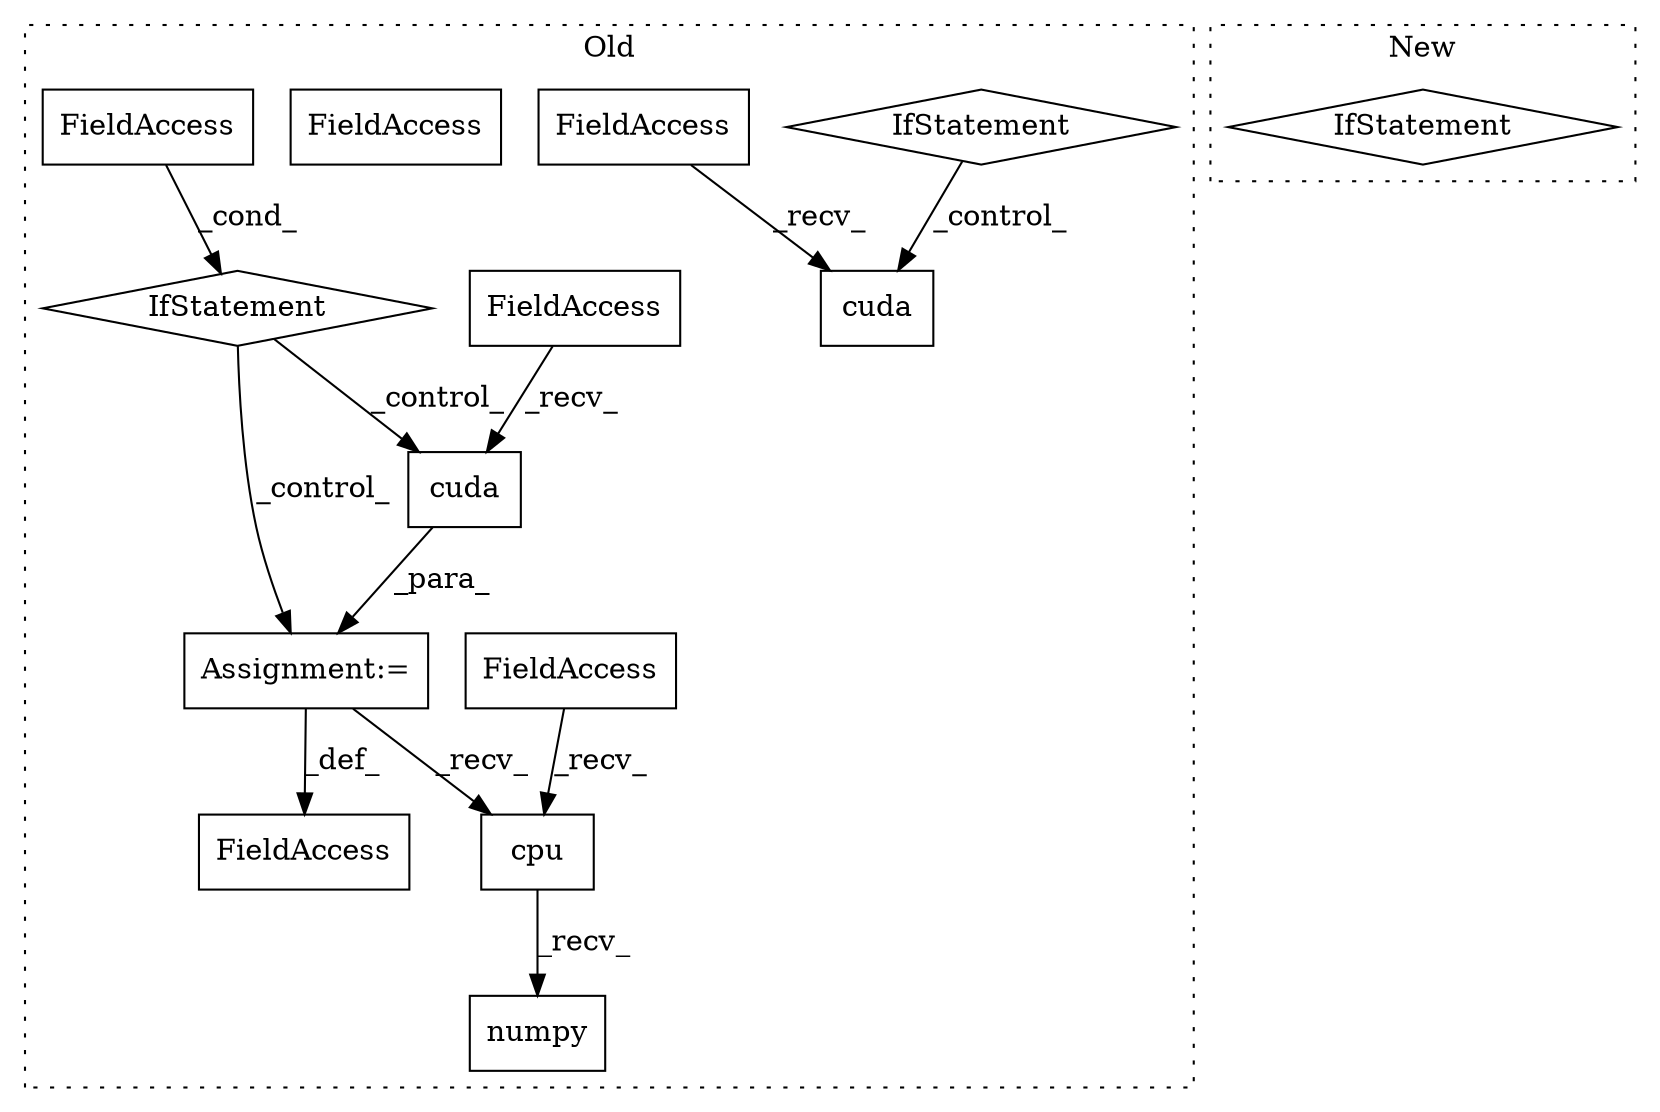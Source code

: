 digraph G {
subgraph cluster0 {
1 [label="cpu" a="32" s="4352" l="5" shape="box"];
3 [label="numpy" a="32" s="4358" l="7" shape="box"];
4 [label="FieldAccess" a="22" s="4340" l="6" shape="box"];
5 [label="cuda" a="32" s="4166" l="6" shape="box"];
6 [label="FieldAccess" a="22" s="4146" l="9" shape="box"];
7 [label="cuda" a="32" s="2501" l="6" shape="box"];
8 [label="IfStatement" a="25" s="2472,2485" l="4,2" shape="diamond"];
9 [label="FieldAccess" a="22" s="2497" l="3" shape="box"];
10 [label="IfStatement" a="25" s="4117,4130" l="4,2" shape="diamond"];
11 [label="FieldAccess" a="22" s="3135" l="4" shape="box"];
12 [label="FieldAccess" a="22" s="4156" l="9" shape="box"];
13 [label="Assignment:=" a="7" s="4155" l="1" shape="box"];
14 [label="FieldAccess" a="22" s="4121" l="4" shape="box"];
label = "Old";
style="dotted";
}
subgraph cluster1 {
2 [label="IfStatement" a="25" s="1641" l="3" shape="diamond"];
label = "New";
style="dotted";
}
1 -> 3 [label="_recv_"];
4 -> 1 [label="_recv_"];
5 -> 13 [label="_para_"];
8 -> 7 [label="_control_"];
9 -> 7 [label="_recv_"];
10 -> 5 [label="_control_"];
10 -> 13 [label="_control_"];
12 -> 5 [label="_recv_"];
13 -> 1 [label="_recv_"];
13 -> 6 [label="_def_"];
14 -> 10 [label="_cond_"];
}